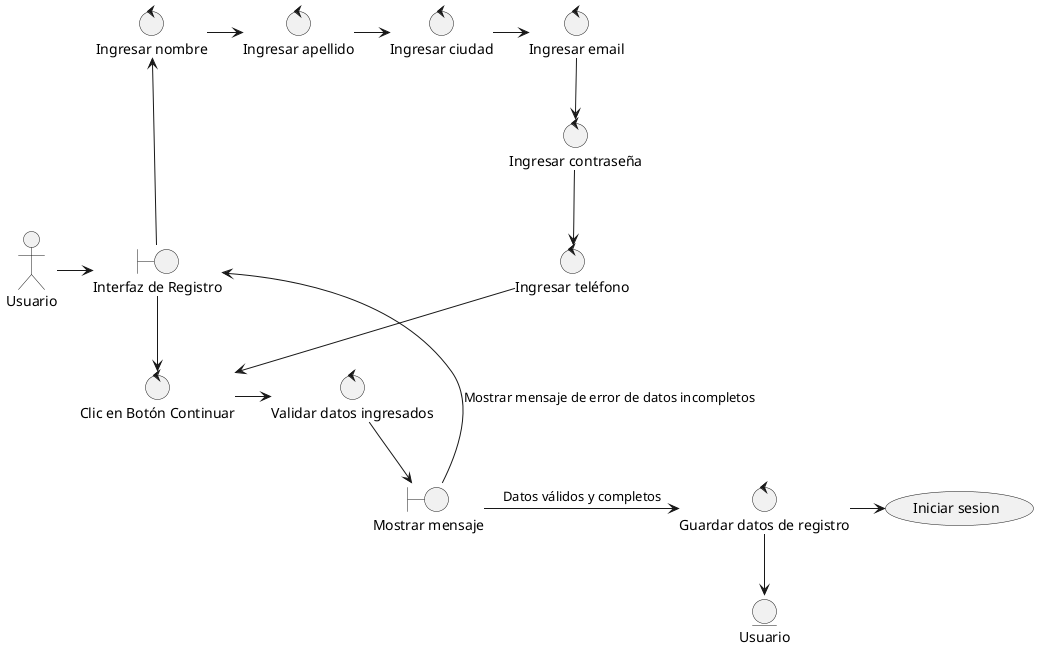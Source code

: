 @startuml

actor Usuario as usuario
boundary "Interfaz de Registro" as feRegistro

usuario -> feRegistro

control "Ingresar nombre" as ingresarNombre
control "Ingresar apellido" as ingresarApellido
control "Ingresar ciudad" as ingresarCiudad
control "Ingresar email" as ingresarEmail
control "Ingresar contraseña" as ingresarContraseña
control "Ingresar teléfono" as ingresarTeléfono

feRegistro -up-> ingresarNombre
ingresarNombre -> ingresarApellido
ingresarApellido -> ingresarCiudad
ingresarCiudad -> ingresarEmail
ingresarEmail -down-> ingresarContraseña
ingresarContraseña -down-> ingresarTeléfono

control "Clic en Botón Continuar" as botonContinuar

ingresarTeléfono -down-> botonContinuar
feRegistro --> botonContinuar

control "Validar datos ingresados" as validarDatos
boundary "Mostrar mensaje" as mostrarError
control "Guardar datos de registro" as guardarDatosRegistro
entity "Usuario" as entidadUsuario

botonContinuar -> validarDatos
validarDatos -down-> mostrarError
mostrarError -down-> feRegistro : Mostrar mensaje de error de datos incompletos 
mostrarError -right-> guardarDatosRegistro : Datos válidos y completos
guardarDatosRegistro -down-> entidadUsuario


usecase (Iniciar sesion) as  fesesion


guardarDatosRegistro -> fesesion

@enduml
